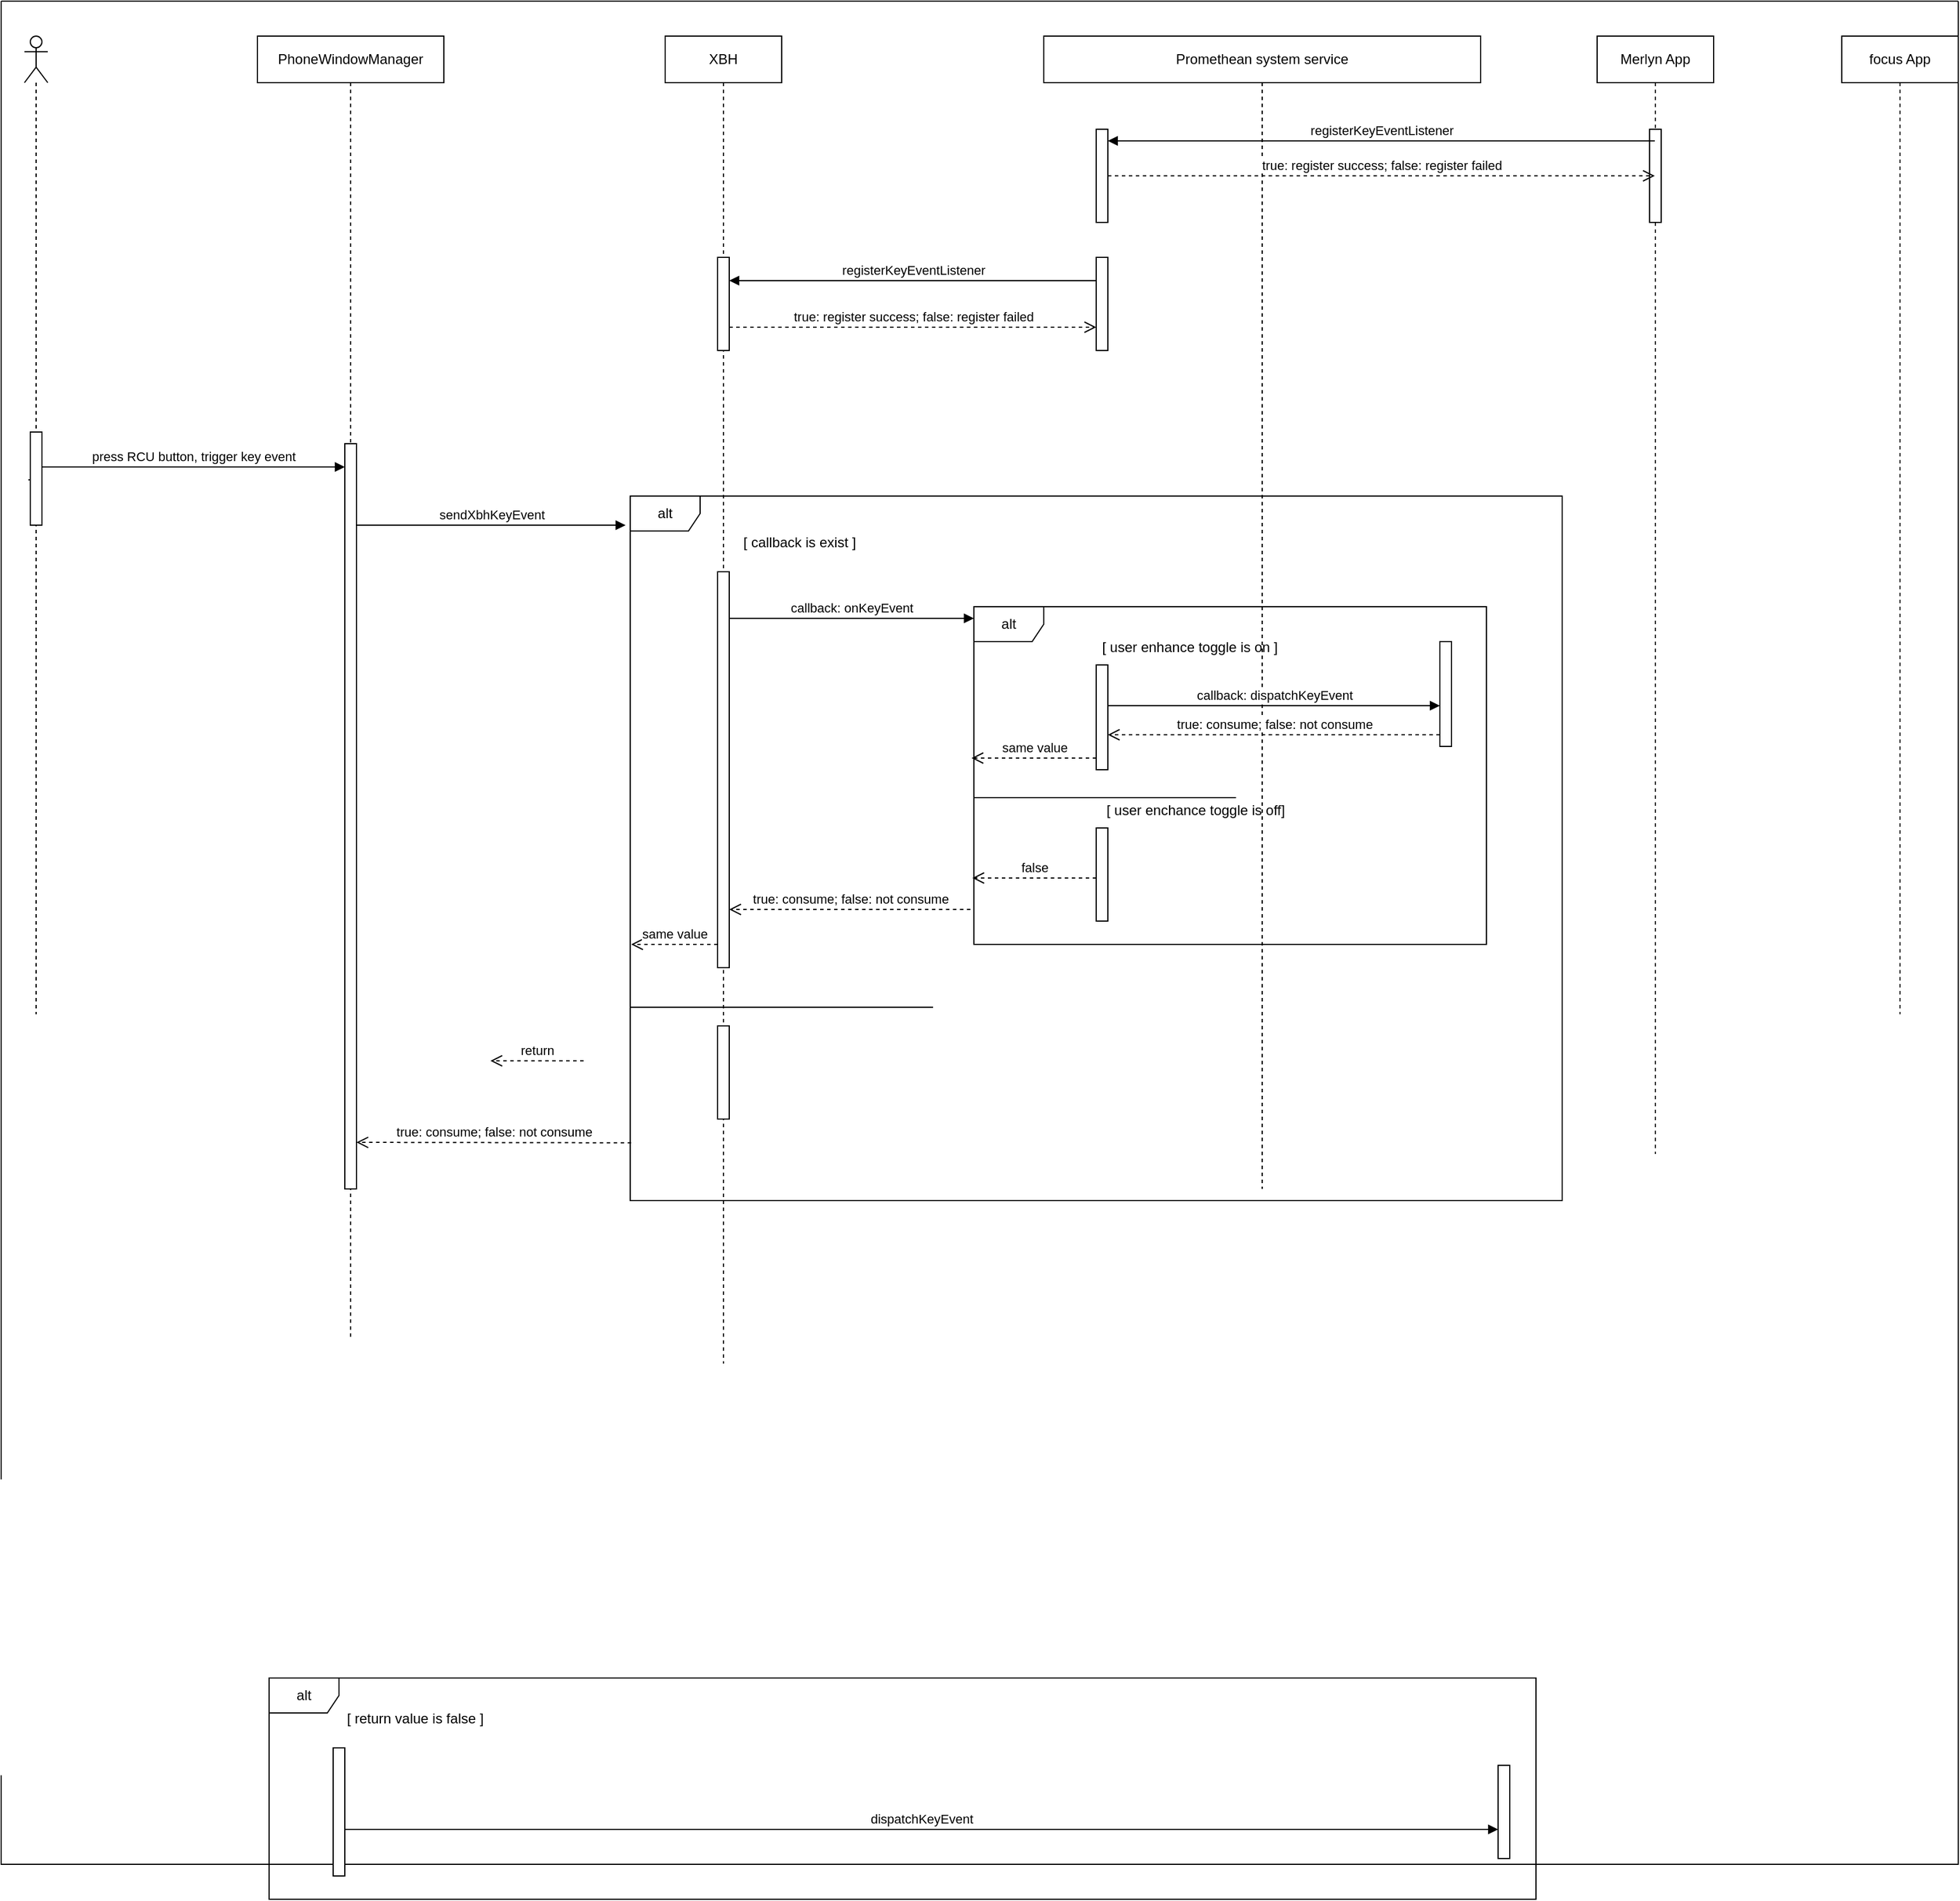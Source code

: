 <mxfile version="20.8.23" type="github">
  <diagram name="Page-1" id="Iv7mJayoe5ap2ETNNHTu">
    <mxGraphModel dx="-767" dy="565" grid="1" gridSize="10" guides="1" tooltips="1" connect="1" arrows="1" fold="1" page="1" pageScale="1" pageWidth="850" pageHeight="1100" math="0" shadow="0">
      <root>
        <mxCell id="0" />
        <mxCell id="1" parent="0" />
        <mxCell id="XDO1bSZa6HCcQc958d6B-11" value="PhoneWindowManager" style="shape=umlLifeline;perimeter=lifelinePerimeter;whiteSpace=wrap;html=1;container=1;dropTarget=0;collapsible=0;recursiveResize=0;outlineConnect=0;portConstraint=eastwest;newEdgeStyle={&quot;edgeStyle&quot;:&quot;elbowEdgeStyle&quot;,&quot;elbow&quot;:&quot;vertical&quot;,&quot;curved&quot;:0,&quot;rounded&quot;:0};" vertex="1" parent="1">
          <mxGeometry x="1920" y="40" width="160" height="1120" as="geometry" />
        </mxCell>
        <mxCell id="XDO1bSZa6HCcQc958d6B-16" value="" style="shape=umlLifeline;perimeter=lifelinePerimeter;whiteSpace=wrap;html=1;container=1;dropTarget=0;collapsible=0;recursiveResize=0;outlineConnect=0;portConstraint=eastwest;newEdgeStyle={&quot;edgeStyle&quot;:&quot;elbowEdgeStyle&quot;,&quot;elbow&quot;:&quot;vertical&quot;,&quot;curved&quot;:0,&quot;rounded&quot;:0};participant=umlActor;" vertex="1" parent="1">
          <mxGeometry x="1720" y="40" width="20" height="840" as="geometry" />
        </mxCell>
        <mxCell id="XDO1bSZa6HCcQc958d6B-104" value="" style="swimlane;startSize=0;fillStyle=auto;strokeColor=default;gradientColor=default;" vertex="1" parent="1">
          <mxGeometry x="1700" y="10" width="1680" height="1600" as="geometry" />
        </mxCell>
        <mxCell id="XDO1bSZa6HCcQc958d6B-18" value="" style="html=1;points=[];perimeter=orthogonalPerimeter;outlineConnect=0;targetShapes=umlLifeline;portConstraint=eastwest;newEdgeStyle={&quot;edgeStyle&quot;:&quot;elbowEdgeStyle&quot;,&quot;elbow&quot;:&quot;vertical&quot;,&quot;curved&quot;:0,&quot;rounded&quot;:0};" vertex="1" parent="XDO1bSZa6HCcQc958d6B-104">
          <mxGeometry x="295" y="380" width="10" height="640" as="geometry" />
        </mxCell>
        <mxCell id="XDO1bSZa6HCcQc958d6B-17" value="press RCU button, trigger key event" style="html=1;verticalAlign=bottom;endArrow=block;edgeStyle=elbowEdgeStyle;elbow=vertical;curved=0;rounded=0;startArrow=none;" edge="1" parent="XDO1bSZa6HCcQc958d6B-104" source="XDO1bSZa6HCcQc958d6B-19" target="XDO1bSZa6HCcQc958d6B-18">
          <mxGeometry width="80" relative="1" as="geometry">
            <mxPoint x="395" y="510" as="sourcePoint" />
            <mxPoint x="245" y="410" as="targetPoint" />
            <Array as="points">
              <mxPoint x="235" y="400" />
            </Array>
            <mxPoint as="offset" />
          </mxGeometry>
        </mxCell>
        <mxCell id="XDO1bSZa6HCcQc958d6B-20" value="" style="html=1;verticalAlign=bottom;endArrow=none;edgeStyle=elbowEdgeStyle;elbow=vertical;curved=0;rounded=0;" edge="1" parent="XDO1bSZa6HCcQc958d6B-104" target="XDO1bSZa6HCcQc958d6B-19">
          <mxGeometry width="80" relative="1" as="geometry">
            <mxPoint x="23.278" y="411.111" as="sourcePoint" />
            <mxPoint x="265" y="430" as="targetPoint" />
          </mxGeometry>
        </mxCell>
        <mxCell id="XDO1bSZa6HCcQc958d6B-23" value="sendXbhKeyEvent" style="html=1;verticalAlign=bottom;endArrow=block;edgeStyle=elbowEdgeStyle;elbow=vertical;curved=0;rounded=0;entryX=-0.005;entryY=0.041;entryDx=0;entryDy=0;entryPerimeter=0;" edge="1" parent="XDO1bSZa6HCcQc958d6B-104" source="XDO1bSZa6HCcQc958d6B-18" target="XDO1bSZa6HCcQc958d6B-124">
          <mxGeometry width="80" relative="1" as="geometry">
            <mxPoint x="295" y="420" as="sourcePoint" />
            <mxPoint x="450" y="450" as="targetPoint" />
            <Array as="points">
              <mxPoint x="570" y="450" />
              <mxPoint x="410" y="430" />
              <mxPoint x="455" y="410" />
            </Array>
          </mxGeometry>
        </mxCell>
        <mxCell id="XDO1bSZa6HCcQc958d6B-19" value="" style="html=1;points=[];perimeter=orthogonalPerimeter;outlineConnect=0;targetShapes=umlLifeline;portConstraint=eastwest;newEdgeStyle={&quot;edgeStyle&quot;:&quot;elbowEdgeStyle&quot;,&quot;elbow&quot;:&quot;vertical&quot;,&quot;curved&quot;:0,&quot;rounded&quot;:0};" vertex="1" parent="XDO1bSZa6HCcQc958d6B-104">
          <mxGeometry x="25" y="370" width="10" height="80" as="geometry" />
        </mxCell>
        <mxCell id="XDO1bSZa6HCcQc958d6B-38" value="true: consume; false: not consume" style="html=1;verticalAlign=bottom;endArrow=open;dashed=1;endSize=8;edgeStyle=elbowEdgeStyle;elbow=vertical;curved=0;rounded=0;exitX=0.001;exitY=0.918;exitDx=0;exitDy=0;exitPerimeter=0;" edge="1" parent="XDO1bSZa6HCcQc958d6B-104" source="XDO1bSZa6HCcQc958d6B-124" target="XDO1bSZa6HCcQc958d6B-18">
          <mxGeometry relative="1" as="geometry">
            <mxPoint x="485" y="430" as="sourcePoint" />
            <mxPoint x="325" y="440" as="targetPoint" />
            <Array as="points">
              <mxPoint x="410" y="980" />
              <mxPoint x="385" y="510" />
              <mxPoint x="415" y="440" />
            </Array>
          </mxGeometry>
        </mxCell>
        <mxCell id="XDO1bSZa6HCcQc958d6B-42" value="" style="html=1;points=[];perimeter=orthogonalPerimeter;outlineConnect=0;targetShapes=umlLifeline;portConstraint=eastwest;newEdgeStyle={&quot;edgeStyle&quot;:&quot;elbowEdgeStyle&quot;,&quot;elbow&quot;:&quot;vertical&quot;,&quot;curved&quot;:0,&quot;rounded&quot;:0};" vertex="1" parent="XDO1bSZa6HCcQc958d6B-104">
          <mxGeometry x="285" y="1500" width="10" height="110" as="geometry" />
        </mxCell>
        <mxCell id="XDO1bSZa6HCcQc958d6B-85" value="" style="html=1;points=[];perimeter=orthogonalPerimeter;outlineConnect=0;targetShapes=umlLifeline;portConstraint=eastwest;newEdgeStyle={&quot;edgeStyle&quot;:&quot;elbowEdgeStyle&quot;,&quot;elbow&quot;:&quot;vertical&quot;,&quot;curved&quot;:0,&quot;rounded&quot;:0};" vertex="1" parent="XDO1bSZa6HCcQc958d6B-104">
          <mxGeometry x="1285" y="1515" width="10" height="80" as="geometry" />
        </mxCell>
        <mxCell id="XDO1bSZa6HCcQc958d6B-84" value="dispatchKeyEvent" style="html=1;verticalAlign=bottom;endArrow=block;edgeStyle=elbowEdgeStyle;elbow=vertical;curved=0;rounded=0;" edge="1" parent="XDO1bSZa6HCcQc958d6B-104" source="XDO1bSZa6HCcQc958d6B-42" target="XDO1bSZa6HCcQc958d6B-85">
          <mxGeometry width="80" relative="1" as="geometry">
            <mxPoint x="550" y="1270" as="sourcePoint" />
            <mxPoint x="1110" y="1355" as="targetPoint" />
            <Array as="points">
              <mxPoint x="730" y="1570" />
            </Array>
          </mxGeometry>
        </mxCell>
        <mxCell id="XDO1bSZa6HCcQc958d6B-86" value="alt" style="shape=umlFrame;whiteSpace=wrap;html=1;pointerEvents=0;" vertex="1" parent="XDO1bSZa6HCcQc958d6B-104">
          <mxGeometry x="230" y="1440" width="1087.5" height="190" as="geometry" />
        </mxCell>
        <mxCell id="XDO1bSZa6HCcQc958d6B-87" value="[ return value is false ]" style="text;html=1;align=center;verticalAlign=middle;resizable=0;points=[];autosize=1;strokeColor=none;fillColor=none;" vertex="1" parent="XDO1bSZa6HCcQc958d6B-104">
          <mxGeometry x="285" y="1460" width="140" height="30" as="geometry" />
        </mxCell>
        <mxCell id="XDO1bSZa6HCcQc958d6B-21" value="XBH" style="shape=umlLifeline;perimeter=lifelinePerimeter;whiteSpace=wrap;html=1;container=1;dropTarget=0;collapsible=0;recursiveResize=0;outlineConnect=0;portConstraint=eastwest;newEdgeStyle={&quot;edgeStyle&quot;:&quot;elbowEdgeStyle&quot;,&quot;elbow&quot;:&quot;vertical&quot;,&quot;curved&quot;:0,&quot;rounded&quot;:0};" vertex="1" parent="XDO1bSZa6HCcQc958d6B-104">
          <mxGeometry x="570" y="30" width="100" height="1140" as="geometry" />
        </mxCell>
        <mxCell id="XDO1bSZa6HCcQc958d6B-121" value="" style="html=1;points=[];perimeter=orthogonalPerimeter;outlineConnect=0;targetShapes=umlLifeline;portConstraint=eastwest;newEdgeStyle={&quot;edgeStyle&quot;:&quot;elbowEdgeStyle&quot;,&quot;elbow&quot;:&quot;vertical&quot;,&quot;curved&quot;:0,&quot;rounded&quot;:0};fillStyle=auto;strokeColor=default;gradientColor=none;" vertex="1" parent="XDO1bSZa6HCcQc958d6B-21">
          <mxGeometry x="45" y="190" width="10" height="80" as="geometry" />
        </mxCell>
        <mxCell id="XDO1bSZa6HCcQc958d6B-128" value="" style="html=1;points=[];perimeter=orthogonalPerimeter;outlineConnect=0;targetShapes=umlLifeline;portConstraint=eastwest;newEdgeStyle={&quot;edgeStyle&quot;:&quot;elbowEdgeStyle&quot;,&quot;elbow&quot;:&quot;vertical&quot;,&quot;curved&quot;:0,&quot;rounded&quot;:0};fillStyle=auto;strokeColor=default;gradientColor=none;" vertex="1" parent="XDO1bSZa6HCcQc958d6B-21">
          <mxGeometry x="45" y="850" width="10" height="80" as="geometry" />
        </mxCell>
        <mxCell id="XDO1bSZa6HCcQc958d6B-80" value="focus App" style="shape=umlLifeline;perimeter=lifelinePerimeter;whiteSpace=wrap;html=1;container=1;dropTarget=0;collapsible=0;recursiveResize=0;outlineConnect=0;portConstraint=eastwest;newEdgeStyle={&quot;edgeStyle&quot;:&quot;elbowEdgeStyle&quot;,&quot;elbow&quot;:&quot;vertical&quot;,&quot;curved&quot;:0,&quot;rounded&quot;:0};" vertex="1" parent="XDO1bSZa6HCcQc958d6B-104">
          <mxGeometry x="1580" y="30" width="100" height="840" as="geometry" />
        </mxCell>
        <mxCell id="XDO1bSZa6HCcQc958d6B-44" value="Promethean system service" style="shape=umlLifeline;perimeter=lifelinePerimeter;whiteSpace=wrap;html=1;container=1;dropTarget=0;collapsible=0;recursiveResize=0;outlineConnect=0;portConstraint=eastwest;newEdgeStyle={&quot;edgeStyle&quot;:&quot;elbowEdgeStyle&quot;,&quot;elbow&quot;:&quot;vertical&quot;,&quot;curved&quot;:0,&quot;rounded&quot;:0};" vertex="1" parent="XDO1bSZa6HCcQc958d6B-104">
          <mxGeometry x="895" y="30" width="375" height="990" as="geometry" />
        </mxCell>
        <mxCell id="XDO1bSZa6HCcQc958d6B-117" value="" style="html=1;points=[];perimeter=orthogonalPerimeter;outlineConnect=0;targetShapes=umlLifeline;portConstraint=eastwest;newEdgeStyle={&quot;edgeStyle&quot;:&quot;elbowEdgeStyle&quot;,&quot;elbow&quot;:&quot;vertical&quot;,&quot;curved&quot;:0,&quot;rounded&quot;:0};fillStyle=auto;strokeColor=default;gradientColor=none;" vertex="1" parent="XDO1bSZa6HCcQc958d6B-44">
          <mxGeometry x="45" y="80" width="10" height="80" as="geometry" />
        </mxCell>
        <mxCell id="XDO1bSZa6HCcQc958d6B-120" value="" style="html=1;points=[];perimeter=orthogonalPerimeter;outlineConnect=0;targetShapes=umlLifeline;portConstraint=eastwest;newEdgeStyle={&quot;edgeStyle&quot;:&quot;elbowEdgeStyle&quot;,&quot;elbow&quot;:&quot;vertical&quot;,&quot;curved&quot;:0,&quot;rounded&quot;:0};fillStyle=auto;strokeColor=default;gradientColor=none;" vertex="1" parent="XDO1bSZa6HCcQc958d6B-44">
          <mxGeometry x="45" y="190" width="10" height="80" as="geometry" />
        </mxCell>
        <mxCell id="XDO1bSZa6HCcQc958d6B-79" value="Merlyn App" style="shape=umlLifeline;perimeter=lifelinePerimeter;whiteSpace=wrap;html=1;container=1;dropTarget=0;collapsible=0;recursiveResize=0;outlineConnect=0;portConstraint=eastwest;newEdgeStyle={&quot;edgeStyle&quot;:&quot;elbowEdgeStyle&quot;,&quot;elbow&quot;:&quot;vertical&quot;,&quot;curved&quot;:0,&quot;rounded&quot;:0};" vertex="1" parent="XDO1bSZa6HCcQc958d6B-104">
          <mxGeometry x="1370" y="30" width="100" height="960" as="geometry" />
        </mxCell>
        <mxCell id="XDO1bSZa6HCcQc958d6B-116" value="" style="html=1;points=[];perimeter=orthogonalPerimeter;outlineConnect=0;targetShapes=umlLifeline;portConstraint=eastwest;newEdgeStyle={&quot;edgeStyle&quot;:&quot;elbowEdgeStyle&quot;,&quot;elbow&quot;:&quot;vertical&quot;,&quot;curved&quot;:0,&quot;rounded&quot;:0};fillStyle=auto;strokeColor=default;gradientColor=none;" vertex="1" parent="XDO1bSZa6HCcQc958d6B-79">
          <mxGeometry x="45" y="80" width="10" height="80" as="geometry" />
        </mxCell>
        <mxCell id="XDO1bSZa6HCcQc958d6B-22" value="" style="html=1;points=[];perimeter=orthogonalPerimeter;outlineConnect=0;targetShapes=umlLifeline;portConstraint=eastwest;newEdgeStyle={&quot;edgeStyle&quot;:&quot;elbowEdgeStyle&quot;,&quot;elbow&quot;:&quot;vertical&quot;,&quot;curved&quot;:0,&quot;rounded&quot;:0};" vertex="1" parent="XDO1bSZa6HCcQc958d6B-104">
          <mxGeometry x="615" y="490" width="10" height="340" as="geometry" />
        </mxCell>
        <mxCell id="XDO1bSZa6HCcQc958d6B-118" value="registerKeyEventListener" style="html=1;verticalAlign=bottom;endArrow=block;edgeStyle=elbowEdgeStyle;elbow=vertical;curved=0;rounded=0;" edge="1" target="XDO1bSZa6HCcQc958d6B-117" parent="XDO1bSZa6HCcQc958d6B-104" source="XDO1bSZa6HCcQc958d6B-79">
          <mxGeometry relative="1" as="geometry">
            <mxPoint x="1020" y="110" as="sourcePoint" />
            <Array as="points">
              <mxPoint x="1150" y="120" />
            </Array>
          </mxGeometry>
        </mxCell>
        <mxCell id="XDO1bSZa6HCcQc958d6B-119" value="true: register success; false: register failed" style="html=1;verticalAlign=bottom;endArrow=open;dashed=1;endSize=8;edgeStyle=elbowEdgeStyle;elbow=vertical;curved=0;rounded=0;" edge="1" source="XDO1bSZa6HCcQc958d6B-117" parent="XDO1bSZa6HCcQc958d6B-104" target="XDO1bSZa6HCcQc958d6B-79">
          <mxGeometry relative="1" as="geometry">
            <mxPoint x="1020" y="185" as="targetPoint" />
          </mxGeometry>
        </mxCell>
        <mxCell id="XDO1bSZa6HCcQc958d6B-124" value="alt" style="shape=umlFrame;whiteSpace=wrap;html=1;pointerEvents=0;fillStyle=auto;strokeColor=default;gradientColor=none;" vertex="1" parent="XDO1bSZa6HCcQc958d6B-104">
          <mxGeometry x="540" y="425" width="800" height="605" as="geometry" />
        </mxCell>
        <mxCell id="XDO1bSZa6HCcQc958d6B-122" value="registerKeyEventListener" style="html=1;verticalAlign=bottom;endArrow=block;edgeStyle=elbowEdgeStyle;elbow=vertical;curved=0;rounded=0;" edge="1" target="XDO1bSZa6HCcQc958d6B-121" parent="XDO1bSZa6HCcQc958d6B-104" source="XDO1bSZa6HCcQc958d6B-120">
          <mxGeometry relative="1" as="geometry">
            <mxPoint x="690" y="220" as="sourcePoint" />
            <Array as="points">
              <mxPoint x="750" y="240" />
            </Array>
          </mxGeometry>
        </mxCell>
        <mxCell id="XDO1bSZa6HCcQc958d6B-123" value="true: register success; false: register failed" style="html=1;verticalAlign=bottom;endArrow=open;dashed=1;endSize=8;edgeStyle=elbowEdgeStyle;elbow=vertical;curved=0;rounded=0;" edge="1" source="XDO1bSZa6HCcQc958d6B-121" parent="XDO1bSZa6HCcQc958d6B-104" target="XDO1bSZa6HCcQc958d6B-120">
          <mxGeometry relative="1" as="geometry">
            <mxPoint x="690" y="295" as="targetPoint" />
            <Array as="points">
              <mxPoint x="800" y="280" />
            </Array>
          </mxGeometry>
        </mxCell>
        <mxCell id="XDO1bSZa6HCcQc958d6B-125" value="[ callback is exist ]" style="text;html=1;align=center;verticalAlign=middle;resizable=0;points=[];autosize=1;strokeColor=none;fillColor=none;" vertex="1" parent="XDO1bSZa6HCcQc958d6B-104">
          <mxGeometry x="625" y="450" width="120" height="30" as="geometry" />
        </mxCell>
        <mxCell id="XDO1bSZa6HCcQc958d6B-46" value="callback: onKeyEvent" style="html=1;verticalAlign=bottom;endArrow=block;edgeStyle=elbowEdgeStyle;elbow=vertical;curved=0;rounded=0;" edge="1" target="XDO1bSZa6HCcQc958d6B-106" parent="XDO1bSZa6HCcQc958d6B-104">
          <mxGeometry relative="1" as="geometry">
            <mxPoint x="625" y="530" as="sourcePoint" />
            <Array as="points">
              <mxPoint x="765" y="530" />
              <mxPoint x="745" y="480" />
            </Array>
          </mxGeometry>
        </mxCell>
        <mxCell id="XDO1bSZa6HCcQc958d6B-111" value="" style="html=1;points=[];perimeter=orthogonalPerimeter;outlineConnect=0;targetShapes=umlLifeline;portConstraint=eastwest;newEdgeStyle={&quot;edgeStyle&quot;:&quot;elbowEdgeStyle&quot;,&quot;elbow&quot;:&quot;vertical&quot;,&quot;curved&quot;:0,&quot;rounded&quot;:0};fillStyle=auto;strokeColor=default;gradientColor=none;" vertex="1" parent="XDO1bSZa6HCcQc958d6B-104">
          <mxGeometry x="940" y="710" width="10" height="80" as="geometry" />
        </mxCell>
        <mxCell id="XDO1bSZa6HCcQc958d6B-81" value="" style="html=1;points=[];perimeter=orthogonalPerimeter;outlineConnect=0;targetShapes=umlLifeline;portConstraint=eastwest;newEdgeStyle={&quot;edgeStyle&quot;:&quot;elbowEdgeStyle&quot;,&quot;elbow&quot;:&quot;vertical&quot;,&quot;curved&quot;:0,&quot;rounded&quot;:0};" vertex="1" parent="XDO1bSZa6HCcQc958d6B-104">
          <mxGeometry x="1235" y="550" width="10" height="90" as="geometry" />
        </mxCell>
        <mxCell id="XDO1bSZa6HCcQc958d6B-82" value="callback: dispatchKeyEvent" style="html=1;verticalAlign=bottom;endArrow=block;edgeStyle=elbowEdgeStyle;elbow=vertical;curved=0;rounded=0;" edge="1" target="XDO1bSZa6HCcQc958d6B-81" parent="XDO1bSZa6HCcQc958d6B-104" source="XDO1bSZa6HCcQc958d6B-45">
          <mxGeometry relative="1" as="geometry">
            <mxPoint x="1025" y="480" as="sourcePoint" />
          </mxGeometry>
        </mxCell>
        <mxCell id="XDO1bSZa6HCcQc958d6B-83" value="true: consume; false: not consume" style="html=1;verticalAlign=bottom;endArrow=open;dashed=1;endSize=8;edgeStyle=elbowEdgeStyle;elbow=vertical;curved=0;rounded=0;" edge="1" source="XDO1bSZa6HCcQc958d6B-81" parent="XDO1bSZa6HCcQc958d6B-104" target="XDO1bSZa6HCcQc958d6B-45">
          <mxGeometry relative="1" as="geometry">
            <mxPoint x="1025" y="555" as="targetPoint" />
            <Array as="points">
              <mxPoint x="995" y="630" />
              <mxPoint x="1025" y="620" />
            </Array>
          </mxGeometry>
        </mxCell>
        <mxCell id="XDO1bSZa6HCcQc958d6B-106" value="alt" style="shape=umlFrame;whiteSpace=wrap;html=1;pointerEvents=0;fillStyle=auto;strokeColor=default;gradientColor=none;" vertex="1" parent="XDO1bSZa6HCcQc958d6B-104">
          <mxGeometry x="835" y="520" width="440" height="290" as="geometry" />
        </mxCell>
        <mxCell id="XDO1bSZa6HCcQc958d6B-45" value="" style="html=1;points=[];perimeter=orthogonalPerimeter;outlineConnect=0;targetShapes=umlLifeline;portConstraint=eastwest;newEdgeStyle={&quot;edgeStyle&quot;:&quot;elbowEdgeStyle&quot;,&quot;elbow&quot;:&quot;vertical&quot;,&quot;curved&quot;:0,&quot;rounded&quot;:0};" vertex="1" parent="XDO1bSZa6HCcQc958d6B-104">
          <mxGeometry x="940" y="570" width="10" height="90" as="geometry" />
        </mxCell>
        <mxCell id="XDO1bSZa6HCcQc958d6B-109" value="[ user enhance toggle is on ]" style="text;html=1;align=center;verticalAlign=middle;resizable=0;points=[];autosize=1;strokeColor=none;fillColor=none;" vertex="1" parent="XDO1bSZa6HCcQc958d6B-104">
          <mxGeometry x="935" y="540" width="170" height="30" as="geometry" />
        </mxCell>
        <mxCell id="XDO1bSZa6HCcQc958d6B-110" value="" style="line;strokeWidth=1;fillColor=none;align=left;verticalAlign=middle;spacingTop=-1;spacingLeft=3;spacingRight=3;rotatable=0;labelPosition=right;points=[];portConstraint=eastwest;strokeColor=inherit;fillStyle=auto;" vertex="1" parent="XDO1bSZa6HCcQc958d6B-104">
          <mxGeometry x="835" y="680" width="225" height="8" as="geometry" />
        </mxCell>
        <mxCell id="XDO1bSZa6HCcQc958d6B-112" value="[ user enchance toggle is off]" style="text;html=1;align=center;verticalAlign=middle;resizable=0;points=[];autosize=1;strokeColor=none;fillColor=none;" vertex="1" parent="XDO1bSZa6HCcQc958d6B-104">
          <mxGeometry x="935" y="680" width="180" height="30" as="geometry" />
        </mxCell>
        <mxCell id="XDO1bSZa6HCcQc958d6B-113" value="false" style="html=1;verticalAlign=bottom;endArrow=open;dashed=1;endSize=8;edgeStyle=elbowEdgeStyle;elbow=vertical;curved=0;rounded=0;entryX=-0.003;entryY=0.804;entryDx=0;entryDy=0;entryPerimeter=0;" edge="1" parent="XDO1bSZa6HCcQc958d6B-104" source="XDO1bSZa6HCcQc958d6B-111" target="XDO1bSZa6HCcQc958d6B-106">
          <mxGeometry relative="1" as="geometry">
            <mxPoint x="930" y="760" as="sourcePoint" />
            <mxPoint x="880" y="760" as="targetPoint" />
            <Array as="points" />
          </mxGeometry>
        </mxCell>
        <mxCell id="XDO1bSZa6HCcQc958d6B-114" value="same value" style="html=1;verticalAlign=bottom;endArrow=open;dashed=1;endSize=8;edgeStyle=elbowEdgeStyle;elbow=vertical;curved=0;rounded=0;" edge="1" parent="XDO1bSZa6HCcQc958d6B-104" source="XDO1bSZa6HCcQc958d6B-45">
          <mxGeometry relative="1" as="geometry">
            <mxPoint x="910" y="720" as="sourcePoint" />
            <mxPoint x="833" y="650" as="targetPoint" />
            <Array as="points">
              <mxPoint x="920" y="650" />
            </Array>
          </mxGeometry>
        </mxCell>
        <mxCell id="XDO1bSZa6HCcQc958d6B-115" value="true: consume; false: not consume" style="html=1;verticalAlign=bottom;endArrow=open;dashed=1;endSize=8;edgeStyle=elbowEdgeStyle;elbow=vertical;curved=0;rounded=0;" edge="1" parent="XDO1bSZa6HCcQc958d6B-104">
          <mxGeometry relative="1" as="geometry">
            <mxPoint x="832" y="780" as="sourcePoint" />
            <mxPoint x="625" y="780" as="targetPoint" />
            <Array as="points">
              <mxPoint x="675" y="780" />
              <mxPoint x="675" y="790" />
              <mxPoint x="835" y="791" />
            </Array>
          </mxGeometry>
        </mxCell>
        <mxCell id="XDO1bSZa6HCcQc958d6B-126" value="same value" style="html=1;verticalAlign=bottom;endArrow=open;dashed=1;endSize=8;edgeStyle=elbowEdgeStyle;elbow=vertical;curved=0;rounded=0;entryX=0.001;entryY=0.637;entryDx=0;entryDy=0;entryPerimeter=0;" edge="1" parent="XDO1bSZa6HCcQc958d6B-104" source="XDO1bSZa6HCcQc958d6B-22" target="XDO1bSZa6HCcQc958d6B-124">
          <mxGeometry relative="1" as="geometry">
            <mxPoint x="800" y="600" as="sourcePoint" />
            <mxPoint x="560" y="810" as="targetPoint" />
            <Array as="points">
              <mxPoint x="600" y="810" />
            </Array>
          </mxGeometry>
        </mxCell>
        <mxCell id="XDO1bSZa6HCcQc958d6B-127" value="" style="line;strokeWidth=1;fillColor=none;align=left;verticalAlign=middle;spacingTop=-1;spacingLeft=3;spacingRight=3;rotatable=0;labelPosition=right;points=[];portConstraint=eastwest;strokeColor=inherit;fillStyle=auto;" vertex="1" parent="1">
          <mxGeometry x="2240" y="788" width="260" height="172" as="geometry" />
        </mxCell>
        <mxCell id="XDO1bSZa6HCcQc958d6B-129" value="return" style="html=1;verticalAlign=bottom;endArrow=open;dashed=1;endSize=8;edgeStyle=elbowEdgeStyle;elbow=vertical;curved=0;rounded=0;" edge="1" parent="1">
          <mxGeometry relative="1" as="geometry">
            <mxPoint x="2200" y="920" as="sourcePoint" />
            <mxPoint x="2120" y="920" as="targetPoint" />
          </mxGeometry>
        </mxCell>
      </root>
    </mxGraphModel>
  </diagram>
</mxfile>

